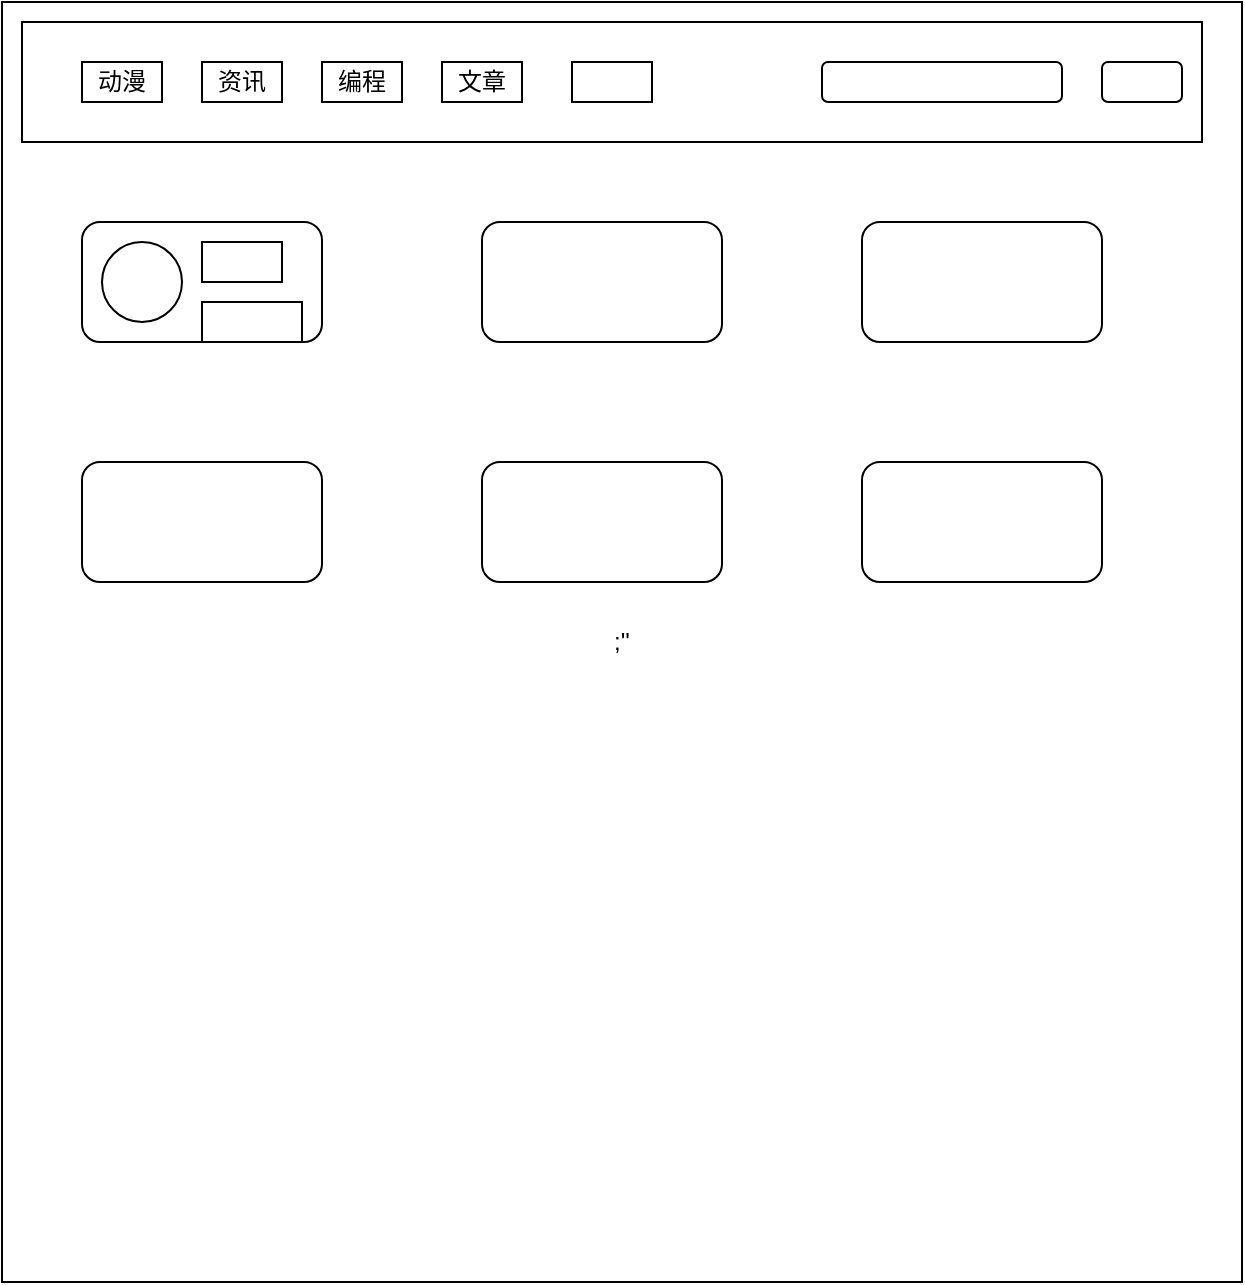 <mxfile version="12.2.4"><diagram id="mTW4jaNDuW7soj6LG0CF"><mxGraphModel dx="1036" dy="890" grid="1" gridSize="10" guides="1" tooltips="1" connect="1" arrows="1" fold="1" page="1" pageScale="1" pageWidth="827" pageHeight="1169" math="0" shadow="0"><root><mxCell id="0"/><mxCell id="1" parent="0"/><mxCell id="2" value=";''" style="rounded=0;whiteSpace=wrap;html=1;" vertex="1" parent="1"><mxGeometry x="100" y="90" width="620" height="640" as="geometry"/></mxCell><mxCell id="3" value="" style="rounded=1;whiteSpace=wrap;html=1;" vertex="1" parent="1"><mxGeometry x="140" y="200" width="120" height="60" as="geometry"/></mxCell><mxCell id="4" value="" style="rounded=1;whiteSpace=wrap;html=1;" vertex="1" parent="1"><mxGeometry x="340" y="200" width="120" height="60" as="geometry"/></mxCell><mxCell id="5" value="" style="rounded=1;whiteSpace=wrap;html=1;" vertex="1" parent="1"><mxGeometry x="530" y="200" width="120" height="60" as="geometry"/></mxCell><mxCell id="6" value="" style="rounded=1;whiteSpace=wrap;html=1;" vertex="1" parent="1"><mxGeometry x="140" y="320" width="120" height="60" as="geometry"/></mxCell><mxCell id="7" value="" style="rounded=1;whiteSpace=wrap;html=1;" vertex="1" parent="1"><mxGeometry x="340" y="320" width="120" height="60" as="geometry"/></mxCell><mxCell id="8" value="" style="rounded=1;whiteSpace=wrap;html=1;" vertex="1" parent="1"><mxGeometry x="530" y="320" width="120" height="60" as="geometry"/></mxCell><mxCell id="9" value="" style="rounded=0;whiteSpace=wrap;html=1;" vertex="1" parent="1"><mxGeometry x="110" y="100" width="590" height="60" as="geometry"/></mxCell><mxCell id="10" value="" style="rounded=1;whiteSpace=wrap;html=1;" vertex="1" parent="1"><mxGeometry x="510" y="120" width="120" height="20" as="geometry"/></mxCell><mxCell id="11" value="" style="rounded=1;whiteSpace=wrap;html=1;" vertex="1" parent="1"><mxGeometry x="650" y="120" width="40" height="20" as="geometry"/></mxCell><mxCell id="12" value="动漫" style="rounded=0;whiteSpace=wrap;html=1;" vertex="1" parent="1"><mxGeometry x="140" y="120" width="40" height="20" as="geometry"/></mxCell><mxCell id="13" value="资讯" style="rounded=0;whiteSpace=wrap;html=1;" vertex="1" parent="1"><mxGeometry x="200" y="120" width="40" height="20" as="geometry"/></mxCell><mxCell id="14" value="编程" style="rounded=0;whiteSpace=wrap;html=1;" vertex="1" parent="1"><mxGeometry x="260" y="120" width="40" height="20" as="geometry"/></mxCell><mxCell id="15" value="文章" style="rounded=0;whiteSpace=wrap;html=1;" vertex="1" parent="1"><mxGeometry x="320" y="120" width="40" height="20" as="geometry"/></mxCell><mxCell id="16" value="" style="rounded=0;whiteSpace=wrap;html=1;" vertex="1" parent="1"><mxGeometry x="385" y="120" width="40" height="20" as="geometry"/></mxCell><mxCell id="19" style="edgeStyle=orthogonalEdgeStyle;rounded=0;orthogonalLoop=1;jettySize=auto;html=1;exitX=0.5;exitY=1;exitDx=0;exitDy=0;" edge="1" parent="1" source="16" target="16"><mxGeometry relative="1" as="geometry"/></mxCell><mxCell id="20" value="" style="ellipse;whiteSpace=wrap;html=1;aspect=fixed;" vertex="1" parent="1"><mxGeometry x="150" y="210" width="40" height="40" as="geometry"/></mxCell><mxCell id="21" value="" style="rounded=0;whiteSpace=wrap;html=1;" vertex="1" parent="1"><mxGeometry x="200" y="210" width="40" height="20" as="geometry"/></mxCell><mxCell id="22" value="" style="rounded=0;whiteSpace=wrap;html=1;" vertex="1" parent="1"><mxGeometry x="200" y="240" width="50" height="20" as="geometry"/></mxCell></root></mxGraphModel></diagram></mxfile>